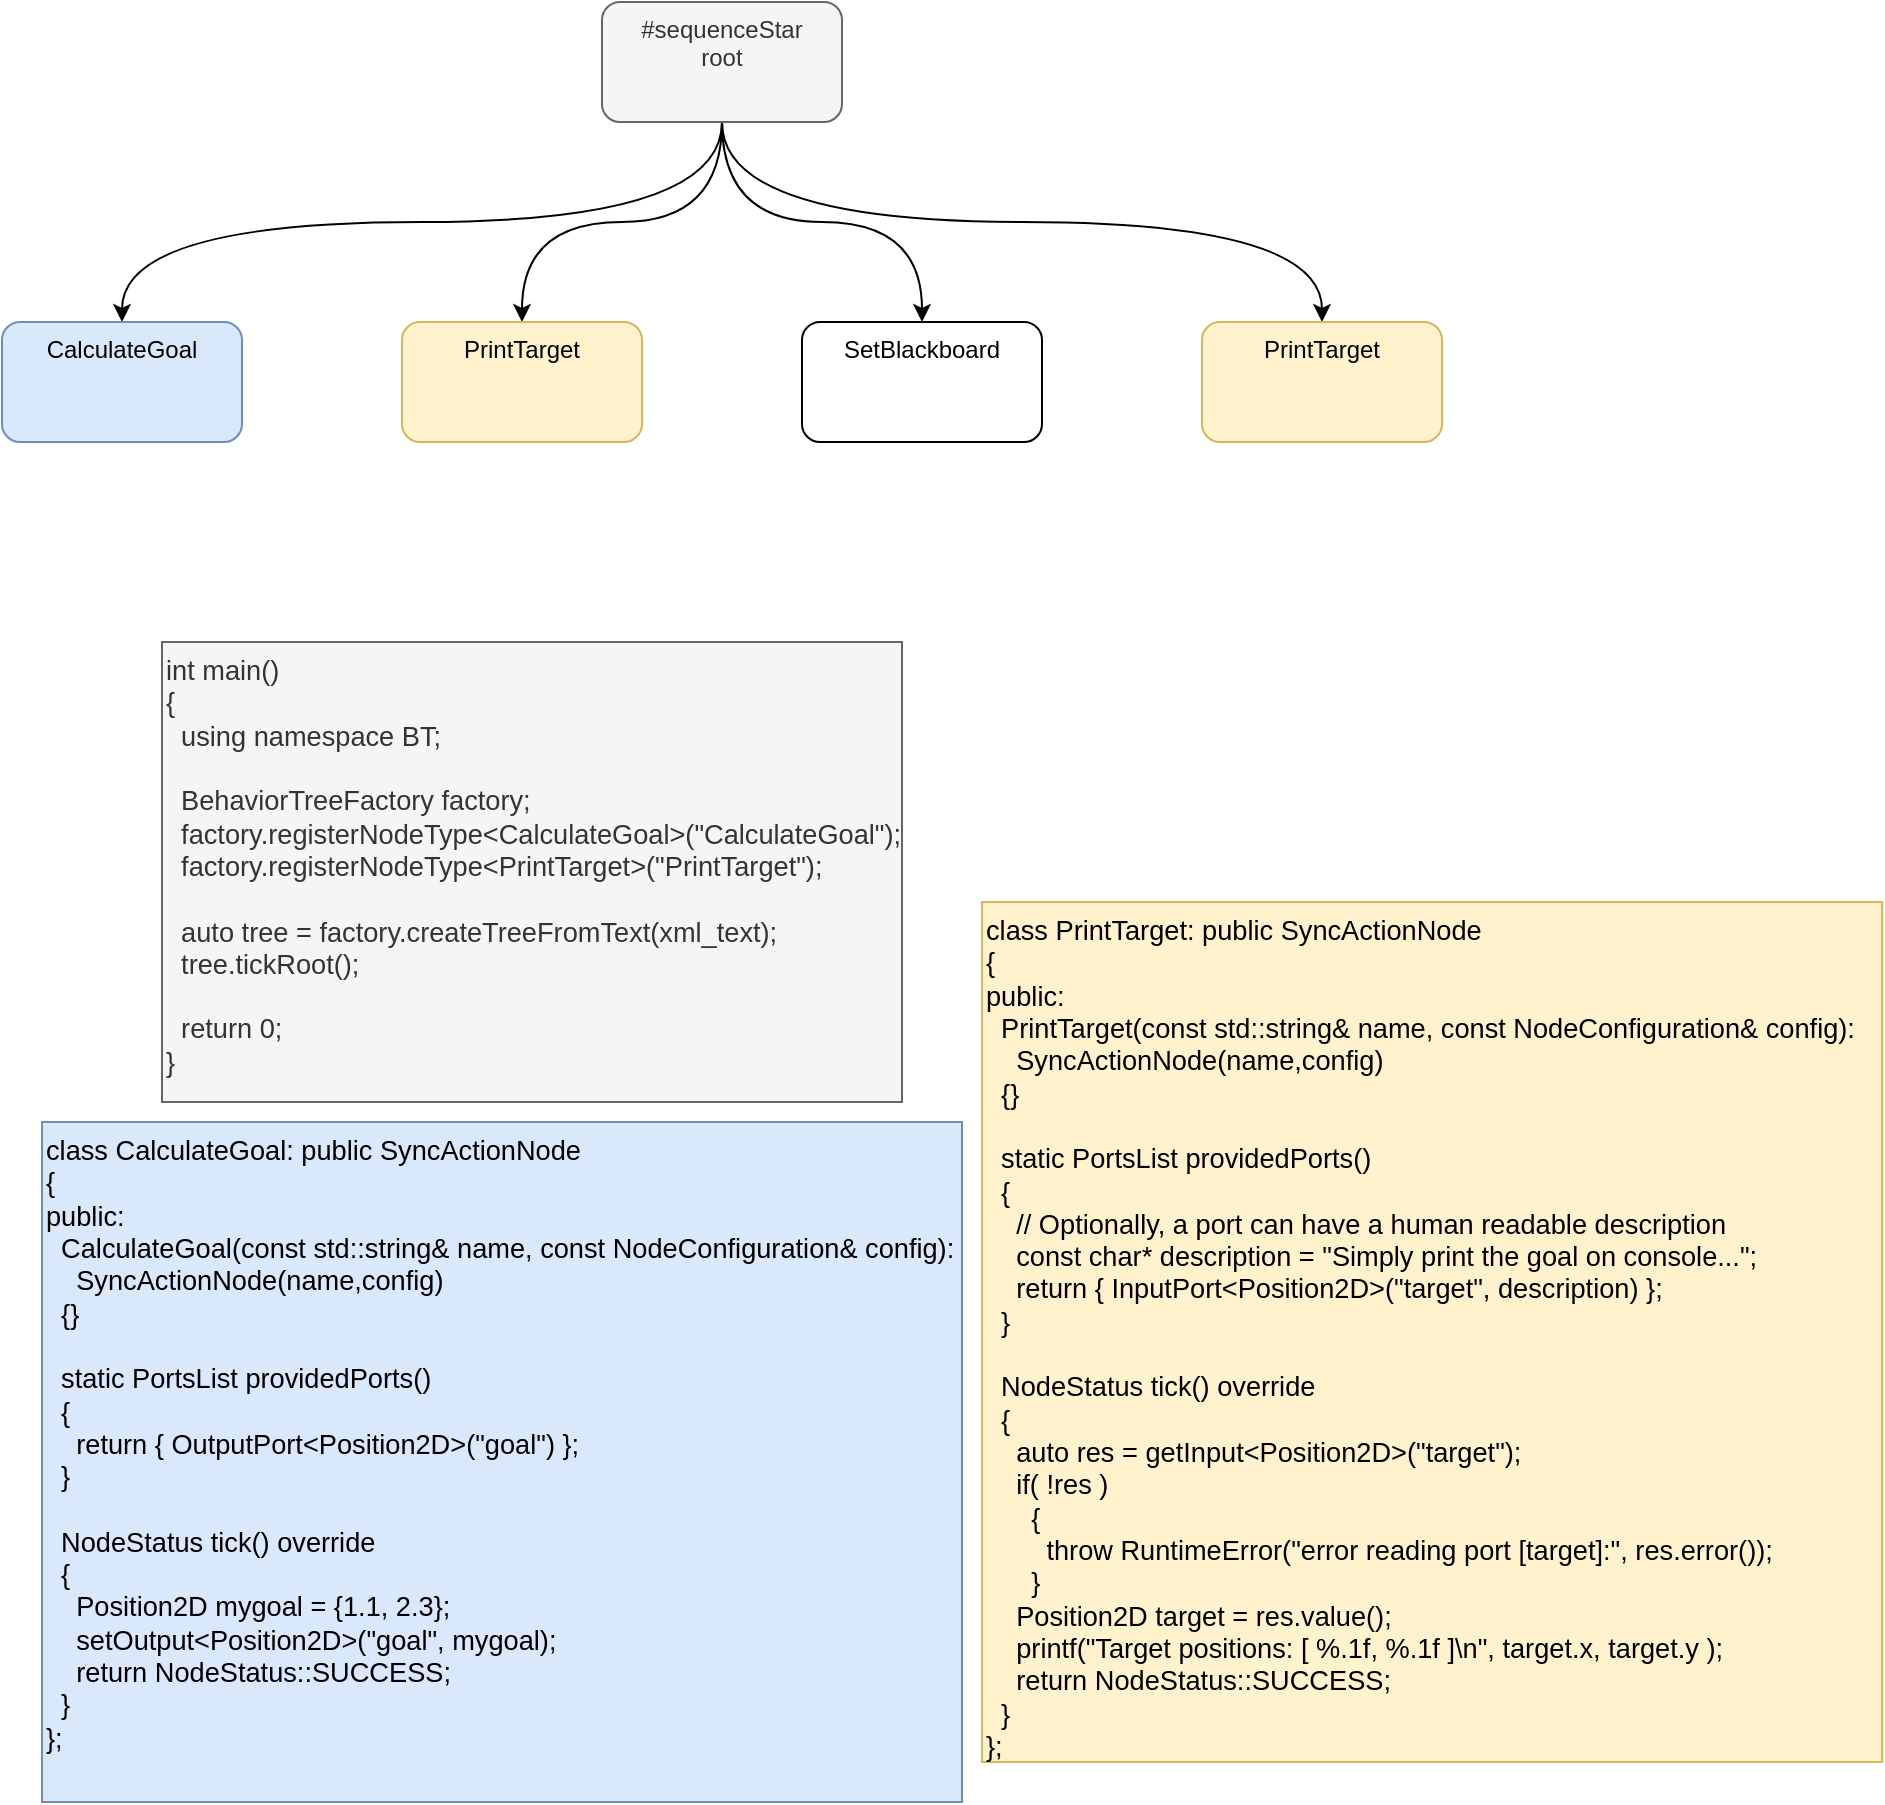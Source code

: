 <mxfile version="14.6.13" type="device"><diagram id="D26qStV_ur-fZig-5-dE" name="Page-1"><mxGraphModel dx="1106" dy="780" grid="1" gridSize="10" guides="1" tooltips="1" connect="1" arrows="1" fold="1" page="1" pageScale="1" pageWidth="1100" pageHeight="850" math="0" shadow="0"><root><mxCell id="0"/><mxCell id="1" parent="0"/><mxCell id="8OXWIXlVKnM_ofETqfqf-10" style="edgeStyle=orthogonalEdgeStyle;orthogonalLoop=1;jettySize=auto;html=1;exitX=0.5;exitY=1;exitDx=0;exitDy=0;curved=1;" edge="1" parent="1" source="8OXWIXlVKnM_ofETqfqf-1" target="8OXWIXlVKnM_ofETqfqf-2"><mxGeometry relative="1" as="geometry"/></mxCell><mxCell id="8OXWIXlVKnM_ofETqfqf-11" style="edgeStyle=orthogonalEdgeStyle;curved=1;orthogonalLoop=1;jettySize=auto;html=1;exitX=0.5;exitY=1;exitDx=0;exitDy=0;" edge="1" parent="1" source="8OXWIXlVKnM_ofETqfqf-1" target="8OXWIXlVKnM_ofETqfqf-3"><mxGeometry relative="1" as="geometry"/></mxCell><mxCell id="8OXWIXlVKnM_ofETqfqf-12" style="edgeStyle=orthogonalEdgeStyle;curved=1;orthogonalLoop=1;jettySize=auto;html=1;exitX=0.5;exitY=1;exitDx=0;exitDy=0;entryX=0.5;entryY=0;entryDx=0;entryDy=0;" edge="1" parent="1" source="8OXWIXlVKnM_ofETqfqf-1" target="8OXWIXlVKnM_ofETqfqf-4"><mxGeometry relative="1" as="geometry"/></mxCell><mxCell id="8OXWIXlVKnM_ofETqfqf-13" style="edgeStyle=orthogonalEdgeStyle;curved=1;orthogonalLoop=1;jettySize=auto;html=1;exitX=0.5;exitY=1;exitDx=0;exitDy=0;entryX=0.5;entryY=0;entryDx=0;entryDy=0;" edge="1" parent="1" source="8OXWIXlVKnM_ofETqfqf-1" target="8OXWIXlVKnM_ofETqfqf-5"><mxGeometry relative="1" as="geometry"/></mxCell><mxCell id="8OXWIXlVKnM_ofETqfqf-1" value="#sequenceStar&lt;br&gt;root" style="rounded=1;whiteSpace=wrap;html=1;verticalAlign=top;fillColor=#f5f5f5;strokeColor=#666666;fontColor=#333333;" vertex="1" parent="1"><mxGeometry x="380" y="80" width="120" height="60" as="geometry"/></mxCell><mxCell id="8OXWIXlVKnM_ofETqfqf-2" value="CalculateGoal" style="rounded=1;whiteSpace=wrap;html=1;verticalAlign=top;fillColor=#dae8fc;strokeColor=#6c8ebf;" vertex="1" parent="1"><mxGeometry x="80" y="240" width="120" height="60" as="geometry"/></mxCell><mxCell id="8OXWIXlVKnM_ofETqfqf-3" value="PrintTarget" style="rounded=1;whiteSpace=wrap;html=1;verticalAlign=top;fillColor=#fff2cc;strokeColor=#d6b656;" vertex="1" parent="1"><mxGeometry x="280" y="240" width="120" height="60" as="geometry"/></mxCell><mxCell id="8OXWIXlVKnM_ofETqfqf-4" value="SetBlackboard" style="rounded=1;whiteSpace=wrap;html=1;verticalAlign=top;" vertex="1" parent="1"><mxGeometry x="480" y="240" width="120" height="60" as="geometry"/></mxCell><mxCell id="8OXWIXlVKnM_ofETqfqf-5" value="PrintTarget" style="rounded=1;whiteSpace=wrap;html=1;verticalAlign=top;fillColor=#fff2cc;strokeColor=#d6b656;" vertex="1" parent="1"><mxGeometry x="680" y="240" width="120" height="60" as="geometry"/></mxCell><mxCell id="8OXWIXlVKnM_ofETqfqf-6" value="&lt;div&gt;&lt;span style=&quot;font-size: 13.6px&quot;&gt;int main()&lt;/span&gt;&lt;/div&gt;&lt;div&gt;&lt;span style=&quot;font-size: 13.6px&quot;&gt;{&lt;/span&gt;&lt;/div&gt;&lt;div&gt;&lt;span style=&quot;font-size: 13.6px&quot;&gt;&amp;nbsp; using namespace BT;&lt;/span&gt;&lt;/div&gt;&lt;div&gt;&lt;span style=&quot;font-size: 13.6px&quot;&gt;&lt;br&gt;&lt;/span&gt;&lt;/div&gt;&lt;div&gt;&lt;span style=&quot;font-size: 13.6px&quot;&gt;&amp;nbsp; BehaviorTreeFactory factory;&lt;/span&gt;&lt;/div&gt;&lt;div&gt;&lt;span style=&quot;font-size: 13.6px&quot;&gt;&amp;nbsp; factory.registerNodeType&amp;lt;CalculateGoal&amp;gt;(&quot;CalculateGoal&quot;);&lt;/span&gt;&lt;/div&gt;&lt;div&gt;&lt;span style=&quot;font-size: 13.6px&quot;&gt;&amp;nbsp; factory.registerNodeType&amp;lt;PrintTarget&amp;gt;(&quot;PrintTarget&quot;);&lt;/span&gt;&lt;/div&gt;&lt;div&gt;&lt;span style=&quot;font-size: 13.6px&quot;&gt;&lt;br&gt;&lt;/span&gt;&lt;/div&gt;&lt;div&gt;&lt;span style=&quot;font-size: 13.6px&quot;&gt;&amp;nbsp; auto tree = factory.createTreeFromText(xml_text);&lt;/span&gt;&lt;/div&gt;&lt;div&gt;&lt;span style=&quot;font-size: 13.6px&quot;&gt;&amp;nbsp; tree.tickRoot();&lt;/span&gt;&lt;/div&gt;&lt;div&gt;&lt;span style=&quot;font-size: 13.6px&quot;&gt;&lt;br&gt;&lt;/span&gt;&lt;/div&gt;&lt;div&gt;&lt;span style=&quot;font-size: 13.6px&quot;&gt;&amp;nbsp; return 0;&lt;/span&gt;&lt;/div&gt;&lt;div&gt;&lt;span style=&quot;font-size: 13.6px&quot;&gt;}&lt;/span&gt;&lt;/div&gt;&lt;div&gt;&lt;br&gt;&lt;/div&gt;" style="rounded=0;whiteSpace=wrap;html=1;align=left;verticalAlign=top;fillColor=#f5f5f5;strokeColor=#666666;fontColor=#333333;" vertex="1" parent="1"><mxGeometry x="160" y="400" width="370" height="230" as="geometry"/></mxCell><mxCell id="8OXWIXlVKnM_ofETqfqf-8" value="&lt;div&gt;&lt;div&gt;&lt;span style=&quot;font-size: 13.6px&quot;&gt;class PrintTarget: public SyncActionNode&lt;/span&gt;&lt;/div&gt;&lt;div&gt;&lt;span style=&quot;font-size: 13.6px&quot;&gt;{&lt;/span&gt;&lt;/div&gt;&lt;div&gt;&lt;span style=&quot;font-size: 13.6px&quot;&gt;public:&lt;/span&gt;&lt;/div&gt;&lt;div&gt;&lt;span style=&quot;font-size: 13.6px&quot;&gt;&amp;nbsp; PrintTarget(const std::string&amp;amp; name, const NodeConfiguration&amp;amp; config):&lt;/span&gt;&lt;/div&gt;&lt;div&gt;&lt;span style=&quot;font-size: 13.6px&quot;&gt;&amp;nbsp; &amp;nbsp; SyncActionNode(name,config)&lt;/span&gt;&lt;/div&gt;&lt;div&gt;&lt;span style=&quot;font-size: 13.6px&quot;&gt;&amp;nbsp; {}&lt;/span&gt;&lt;/div&gt;&lt;div&gt;&lt;span style=&quot;font-size: 13.6px&quot;&gt;&lt;br&gt;&lt;/span&gt;&lt;/div&gt;&lt;div&gt;&lt;span style=&quot;font-size: 13.6px&quot;&gt;&amp;nbsp; static PortsList providedPorts()&lt;/span&gt;&lt;/div&gt;&lt;div&gt;&lt;span style=&quot;font-size: 13.6px&quot;&gt;&amp;nbsp; {&lt;/span&gt;&lt;/div&gt;&lt;div&gt;&lt;span style=&quot;font-size: 13.6px&quot;&gt;&amp;nbsp; &amp;nbsp; // Optionally, a port can have a human readable description&lt;/span&gt;&lt;/div&gt;&lt;div&gt;&lt;span style=&quot;font-size: 13.6px&quot;&gt;&amp;nbsp; &amp;nbsp; const char* description = &quot;Simply print the goal on console...&quot;;&lt;/span&gt;&lt;/div&gt;&lt;div&gt;&lt;span style=&quot;font-size: 13.6px&quot;&gt;&amp;nbsp; &amp;nbsp; return { InputPort&amp;lt;Position2D&amp;gt;(&quot;target&quot;, description) };&lt;/span&gt;&lt;/div&gt;&lt;div&gt;&lt;span style=&quot;font-size: 13.6px&quot;&gt;&amp;nbsp; }&lt;/span&gt;&lt;/div&gt;&lt;div&gt;&lt;span style=&quot;font-size: 13.6px&quot;&gt;&lt;br&gt;&lt;/span&gt;&lt;/div&gt;&lt;div&gt;&lt;span style=&quot;font-size: 13.6px&quot;&gt;&amp;nbsp; NodeStatus tick() override&lt;/span&gt;&lt;/div&gt;&lt;div&gt;&lt;span style=&quot;font-size: 13.6px&quot;&gt;&amp;nbsp; {&lt;/span&gt;&lt;/div&gt;&lt;div&gt;&lt;span style=&quot;font-size: 13.6px&quot;&gt;&amp;nbsp; &amp;nbsp; auto res = getInput&amp;lt;Position2D&amp;gt;(&quot;target&quot;);&lt;/span&gt;&lt;/div&gt;&lt;div&gt;&lt;span style=&quot;font-size: 13.6px&quot;&gt;&amp;nbsp; &amp;nbsp; if( !res )&lt;/span&gt;&lt;/div&gt;&lt;div&gt;&lt;span style=&quot;font-size: 13.6px&quot;&gt;&amp;nbsp; &amp;nbsp; &amp;nbsp; {&lt;/span&gt;&lt;/div&gt;&lt;div&gt;&lt;span style=&quot;font-size: 13.6px&quot;&gt;&amp;nbsp; &amp;nbsp; &amp;nbsp; &amp;nbsp; throw RuntimeError(&quot;error reading port [target]:&quot;, res.error());&lt;/span&gt;&lt;/div&gt;&lt;div&gt;&lt;span style=&quot;font-size: 13.6px&quot;&gt;&amp;nbsp; &amp;nbsp; &amp;nbsp; }&lt;/span&gt;&lt;/div&gt;&lt;div&gt;&lt;span style=&quot;font-size: 13.6px&quot;&gt;&amp;nbsp; &amp;nbsp; Position2D target = res.value();&lt;/span&gt;&lt;/div&gt;&lt;div&gt;&lt;span style=&quot;font-size: 13.6px&quot;&gt;&amp;nbsp; &amp;nbsp; printf(&quot;Target positions: [ %.1f, %.1f ]\n&quot;, target.x, target.y );&lt;/span&gt;&lt;/div&gt;&lt;div&gt;&lt;span style=&quot;font-size: 13.6px&quot;&gt;&amp;nbsp; &amp;nbsp; return NodeStatus::SUCCESS;&lt;/span&gt;&lt;/div&gt;&lt;div&gt;&lt;span style=&quot;font-size: 13.6px&quot;&gt;&amp;nbsp; }&lt;/span&gt;&lt;/div&gt;&lt;div&gt;&lt;span style=&quot;font-size: 13.6px&quot;&gt;};&lt;/span&gt;&lt;/div&gt;&lt;/div&gt;&lt;div&gt;&lt;br&gt;&lt;/div&gt;" style="rounded=0;whiteSpace=wrap;html=1;align=left;verticalAlign=top;fillColor=#fff2cc;strokeColor=#d6b656;" vertex="1" parent="1"><mxGeometry x="570" y="530" width="450" height="430" as="geometry"/></mxCell><mxCell id="8OXWIXlVKnM_ofETqfqf-9" value="&lt;div&gt;&lt;span style=&quot;font-size: 13.6px&quot;&gt;class CalculateGoal: public SyncActionNode&lt;/span&gt;&lt;/div&gt;&lt;div&gt;&lt;span style=&quot;font-size: 13.6px&quot;&gt;{&lt;/span&gt;&lt;/div&gt;&lt;div&gt;&lt;span style=&quot;font-size: 13.6px&quot;&gt;public:&lt;/span&gt;&lt;/div&gt;&lt;div&gt;&lt;span style=&quot;font-size: 13.6px&quot;&gt;&amp;nbsp; CalculateGoal(const std::string&amp;amp; name, const NodeConfiguration&amp;amp; config):&lt;/span&gt;&lt;/div&gt;&lt;div&gt;&lt;span style=&quot;font-size: 13.6px&quot;&gt;&amp;nbsp; &amp;nbsp; SyncActionNode(name,config)&lt;/span&gt;&lt;/div&gt;&lt;div&gt;&lt;span style=&quot;font-size: 13.6px&quot;&gt;&amp;nbsp; {}&lt;/span&gt;&lt;/div&gt;&lt;div&gt;&lt;span style=&quot;font-size: 13.6px&quot;&gt;&lt;br&gt;&lt;/span&gt;&lt;/div&gt;&lt;div&gt;&lt;span style=&quot;font-size: 13.6px&quot;&gt;&amp;nbsp; static PortsList providedPorts()&lt;/span&gt;&lt;/div&gt;&lt;div&gt;&lt;span style=&quot;font-size: 13.6px&quot;&gt;&amp;nbsp; {&lt;/span&gt;&lt;/div&gt;&lt;div&gt;&lt;span style=&quot;font-size: 13.6px&quot;&gt;&amp;nbsp; &amp;nbsp; return { OutputPort&amp;lt;Position2D&amp;gt;(&quot;goal&quot;) };&lt;/span&gt;&lt;/div&gt;&lt;div&gt;&lt;span style=&quot;font-size: 13.6px&quot;&gt;&amp;nbsp; }&lt;/span&gt;&lt;/div&gt;&lt;div&gt;&lt;span style=&quot;font-size: 13.6px&quot;&gt;&lt;br&gt;&lt;/span&gt;&lt;/div&gt;&lt;div&gt;&lt;span style=&quot;font-size: 13.6px&quot;&gt;&amp;nbsp; NodeStatus tick() override&lt;/span&gt;&lt;/div&gt;&lt;div&gt;&lt;span style=&quot;font-size: 13.6px&quot;&gt;&amp;nbsp; {&lt;/span&gt;&lt;/div&gt;&lt;div&gt;&lt;span style=&quot;font-size: 13.6px&quot;&gt;&amp;nbsp; &amp;nbsp; Position2D mygoal = {1.1, 2.3};&lt;/span&gt;&lt;/div&gt;&lt;div&gt;&lt;span style=&quot;font-size: 13.6px&quot;&gt;&amp;nbsp; &amp;nbsp; setOutput&amp;lt;Position2D&amp;gt;(&quot;goal&quot;, mygoal);&lt;/span&gt;&lt;/div&gt;&lt;div&gt;&lt;span style=&quot;font-size: 13.6px&quot;&gt;&amp;nbsp; &amp;nbsp; return NodeStatus::SUCCESS;&lt;/span&gt;&lt;/div&gt;&lt;div&gt;&lt;span style=&quot;font-size: 13.6px&quot;&gt;&amp;nbsp; }&lt;/span&gt;&lt;/div&gt;&lt;div&gt;&lt;span style=&quot;font-size: 13.6px&quot;&gt;};&lt;/span&gt;&lt;/div&gt;&lt;div&gt;&lt;br&gt;&lt;/div&gt;" style="rounded=0;whiteSpace=wrap;html=1;align=left;verticalAlign=top;fillColor=#dae8fc;strokeColor=#6c8ebf;" vertex="1" parent="1"><mxGeometry x="100" y="640" width="460" height="340" as="geometry"/></mxCell></root></mxGraphModel></diagram></mxfile>